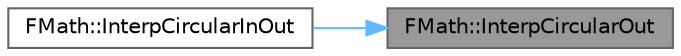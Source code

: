 digraph "FMath::InterpCircularOut"
{
 // INTERACTIVE_SVG=YES
 // LATEX_PDF_SIZE
  bgcolor="transparent";
  edge [fontname=Helvetica,fontsize=10,labelfontname=Helvetica,labelfontsize=10];
  node [fontname=Helvetica,fontsize=10,shape=box,height=0.2,width=0.4];
  rankdir="RL";
  Node1 [id="Node000001",label="FMath::InterpCircularOut",height=0.2,width=0.4,color="gray40", fillcolor="grey60", style="filled", fontcolor="black",tooltip="Interpolation between A and B, applying a circular out function."];
  Node1 -> Node2 [id="edge1_Node000001_Node000002",dir="back",color="steelblue1",style="solid",tooltip=" "];
  Node2 [id="Node000002",label="FMath::InterpCircularInOut",height=0.2,width=0.4,color="grey40", fillcolor="white", style="filled",URL="$dc/d20/structFMath.html#a1e5b89d5c435ebff0fdcc213e8cc9301",tooltip="Interpolation between A and B, applying a circular in/out function."];
}
